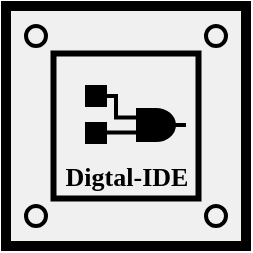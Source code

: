 <mxfile>
    <diagram id="E9SxX19eNgA6MUTyjjO6" name="Icon-黑白">
        <mxGraphModel dx="752" dy="561" grid="1" gridSize="10" guides="1" tooltips="1" connect="1" arrows="1" fold="1" page="1" pageScale="1" pageWidth="1169" pageHeight="827" math="0" shadow="0">
            <root>
                <mxCell id="dBwEeFoJ6bCwSJ_cmpG_-0"/>
                <mxCell id="dBwEeFoJ6bCwSJ_cmpG_-1" parent="dBwEeFoJ6bCwSJ_cmpG_-0"/>
                <mxCell id="dBwEeFoJ6bCwSJ_cmpG_-3" value="" style="whiteSpace=wrap;html=1;aspect=fixed;fillColor=#F0F0F0;strokeWidth=5;fontColor=#ffffff;strokeColor=#000000;" parent="dBwEeFoJ6bCwSJ_cmpG_-1" vertex="1">
                    <mxGeometry x="460" y="260" width="120" height="120" as="geometry"/>
                </mxCell>
                <mxCell id="dBwEeFoJ6bCwSJ_cmpG_-4" value="" style="whiteSpace=wrap;html=1;aspect=fixed;fillColor=#F0F0F0;strokeWidth=3;fontColor=#ffffff;strokeColor=#000000;" parent="dBwEeFoJ6bCwSJ_cmpG_-1" vertex="1">
                    <mxGeometry x="483.75" y="283.75" width="72.5" height="72.5" as="geometry"/>
                </mxCell>
                <mxCell id="dBwEeFoJ6bCwSJ_cmpG_-5" value="" style="ellipse;whiteSpace=wrap;html=1;aspect=fixed;strokeWidth=2;fillColor=none;strokeColor=#F0F0F0;" parent="dBwEeFoJ6bCwSJ_cmpG_-1" vertex="1">
                    <mxGeometry x="470" y="270" width="10" height="10" as="geometry"/>
                </mxCell>
                <mxCell id="dBwEeFoJ6bCwSJ_cmpG_-6" value="" style="ellipse;whiteSpace=wrap;html=1;aspect=fixed;strokeWidth=2;fillColor=none;strokeColor=#000000;" parent="dBwEeFoJ6bCwSJ_cmpG_-1" vertex="1">
                    <mxGeometry x="470" y="360" width="10" height="10" as="geometry"/>
                </mxCell>
                <mxCell id="dBwEeFoJ6bCwSJ_cmpG_-7" value="" style="ellipse;whiteSpace=wrap;html=1;aspect=fixed;strokeWidth=2;fillColor=none;strokeColor=#000000;" parent="dBwEeFoJ6bCwSJ_cmpG_-1" vertex="1">
                    <mxGeometry x="560" y="360" width="10" height="10" as="geometry"/>
                </mxCell>
                <mxCell id="dBwEeFoJ6bCwSJ_cmpG_-8" value="" style="ellipse;whiteSpace=wrap;html=1;aspect=fixed;strokeWidth=2;fillColor=none;strokeColor=#F0F0F0;" parent="dBwEeFoJ6bCwSJ_cmpG_-1" vertex="1">
                    <mxGeometry x="560" y="270" width="10" height="10" as="geometry"/>
                </mxCell>
                <mxCell id="dBwEeFoJ6bCwSJ_cmpG_-17" style="edgeStyle=orthogonalEdgeStyle;rounded=0;html=1;exitX=0;exitY=0.75;exitDx=0;exitDy=0;exitPerimeter=0;entryX=1;entryY=0.5;entryDx=0;entryDy=0;fontFamily=Comic Sans MS;fontSize=13;endArrow=none;endFill=0;strokeColor=#000000;strokeWidth=2;" parent="dBwEeFoJ6bCwSJ_cmpG_-1" source="dBwEeFoJ6bCwSJ_cmpG_-9" target="dBwEeFoJ6bCwSJ_cmpG_-12" edge="1">
                    <mxGeometry relative="1" as="geometry"/>
                </mxCell>
                <mxCell id="dBwEeFoJ6bCwSJ_cmpG_-9" value="" style="verticalLabelPosition=bottom;shadow=0;dashed=0;align=center;html=1;verticalAlign=top;shape=mxgraph.electrical.logic_gates.logic_gate;operation=and;strokeWidth=2;fillColor=#000000;strokeColor=#000000;" parent="dBwEeFoJ6bCwSJ_cmpG_-1" vertex="1">
                    <mxGeometry x="520" y="312" width="30" height="15" as="geometry"/>
                </mxCell>
                <mxCell id="dBwEeFoJ6bCwSJ_cmpG_-10" value="&lt;font face=&quot;Comic Sans MS&quot; size=&quot;1&quot;&gt;&lt;b style=&quot;font-size: 13px&quot;&gt;Digtal-IDE&lt;/b&gt;&lt;/font&gt;" style="text;html=1;strokeColor=none;fillColor=none;align=center;verticalAlign=middle;whiteSpace=wrap;rounded=0;fontColor=#000000;" parent="dBwEeFoJ6bCwSJ_cmpG_-1" vertex="1">
                    <mxGeometry x="483.75" y="340" width="72.5" height="10" as="geometry"/>
                </mxCell>
                <mxCell id="dBwEeFoJ6bCwSJ_cmpG_-16" style="edgeStyle=orthogonalEdgeStyle;rounded=0;html=1;exitX=1;exitY=0.5;exitDx=0;exitDy=0;entryX=0;entryY=0.25;entryDx=0;entryDy=0;entryPerimeter=0;fontFamily=Comic Sans MS;fontSize=8;endArrow=none;endFill=0;strokeColor=#000000;strokeWidth=2;" parent="dBwEeFoJ6bCwSJ_cmpG_-1" source="dBwEeFoJ6bCwSJ_cmpG_-11" target="dBwEeFoJ6bCwSJ_cmpG_-9" edge="1">
                    <mxGeometry relative="1" as="geometry">
                        <Array as="points">
                            <mxPoint x="515" y="305"/>
                            <mxPoint x="515" y="316"/>
                        </Array>
                    </mxGeometry>
                </mxCell>
                <mxCell id="dBwEeFoJ6bCwSJ_cmpG_-11" value="" style="whiteSpace=wrap;html=1;aspect=fixed;fontFamily=Comic Sans MS;fontSize=8;strokeWidth=1;fillColor=default;" parent="dBwEeFoJ6bCwSJ_cmpG_-1" vertex="1">
                    <mxGeometry x="500" y="300" width="10" height="10" as="geometry"/>
                </mxCell>
                <mxCell id="dBwEeFoJ6bCwSJ_cmpG_-12" value="" style="whiteSpace=wrap;html=1;aspect=fixed;fontFamily=Comic Sans MS;fontSize=8;strokeWidth=1;fillColor=default;" parent="dBwEeFoJ6bCwSJ_cmpG_-1" vertex="1">
                    <mxGeometry x="500" y="318.5" width="10" height="10" as="geometry"/>
                </mxCell>
                <mxCell id="0" value="" style="whiteSpace=wrap;html=1;aspect=fixed;fontFamily=Comic Sans MS;fontSize=8;strokeWidth=1;fillColor=#000000;strokeColor=#000000;" parent="dBwEeFoJ6bCwSJ_cmpG_-1" vertex="1">
                    <mxGeometry x="500" y="318.5" width="10" height="10" as="geometry"/>
                </mxCell>
                <mxCell id="1" value="" style="whiteSpace=wrap;html=1;aspect=fixed;fontFamily=Comic Sans MS;fontSize=8;strokeWidth=1;fillColor=#000000;strokeColor=#000000;" parent="dBwEeFoJ6bCwSJ_cmpG_-1" vertex="1">
                    <mxGeometry x="500" y="300" width="10" height="10" as="geometry"/>
                </mxCell>
                <mxCell id="2" value="" style="ellipse;whiteSpace=wrap;html=1;aspect=fixed;strokeWidth=2;fillColor=none;strokeColor=#000000;" parent="dBwEeFoJ6bCwSJ_cmpG_-1" vertex="1">
                    <mxGeometry x="470" y="270" width="10" height="10" as="geometry"/>
                </mxCell>
                <mxCell id="3" value="" style="ellipse;whiteSpace=wrap;html=1;aspect=fixed;strokeWidth=2;fillColor=none;strokeColor=#000000;" parent="dBwEeFoJ6bCwSJ_cmpG_-1" vertex="1">
                    <mxGeometry x="560" y="270" width="10" height="10" as="geometry"/>
                </mxCell>
            </root>
        </mxGraphModel>
    </diagram>
</mxfile>